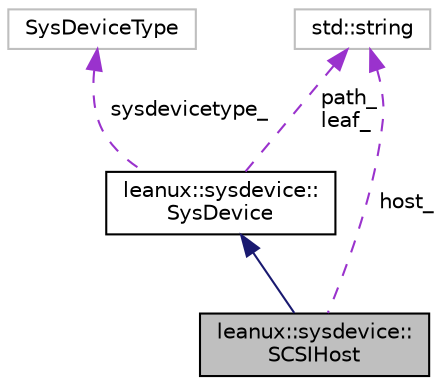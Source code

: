 digraph "leanux::sysdevice::SCSIHost"
{
 // LATEX_PDF_SIZE
  bgcolor="transparent";
  edge [fontname="Helvetica",fontsize="10",labelfontname="Helvetica",labelfontsize="10"];
  node [fontname="Helvetica",fontsize="10",shape=record];
  Node1 [label="leanux::sysdevice::\lSCSIHost",height=0.2,width=0.4,color="black", fillcolor="grey75", style="filled", fontcolor="black",tooltip="Say yes to SCSI hosts."];
  Node2 -> Node1 [dir="back",color="midnightblue",fontsize="10",style="solid",fontname="Helvetica"];
  Node2 [label="leanux::sysdevice::\lSysDevice",height=0.2,width=0.4,color="black",URL="$classleanux_1_1sysdevice_1_1SysDevice.html",tooltip="Generic SysDevice, utility class for device detection from a SysDevicePath."];
  Node3 -> Node2 [dir="back",color="darkorchid3",fontsize="10",style="dashed",label=" sysdevicetype_" ,fontname="Helvetica"];
  Node3 [label="SysDeviceType",height=0.2,width=0.4,color="grey75",tooltip=" "];
  Node4 -> Node2 [dir="back",color="darkorchid3",fontsize="10",style="dashed",label=" path_\nleaf_" ,fontname="Helvetica"];
  Node4 [label="std::string",height=0.2,width=0.4,color="grey75",tooltip="STL class."];
  Node4 -> Node1 [dir="back",color="darkorchid3",fontsize="10",style="dashed",label=" host_" ,fontname="Helvetica"];
}
